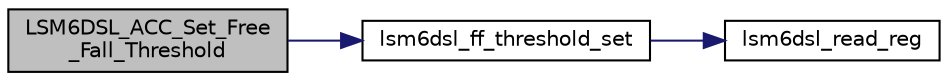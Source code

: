 digraph "LSM6DSL_ACC_Set_Free_Fall_Threshold"
{
 // LATEX_PDF_SIZE
  edge [fontname="Helvetica",fontsize="10",labelfontname="Helvetica",labelfontsize="10"];
  node [fontname="Helvetica",fontsize="10",shape=record];
  rankdir="LR";
  Node1 [label="LSM6DSL_ACC_Set_Free\l_Fall_Threshold",height=0.2,width=0.4,color="black", fillcolor="grey75", style="filled", fontcolor="black",tooltip="Set free fall threshold."];
  Node1 -> Node2 [color="midnightblue",fontsize="10",style="solid",fontname="Helvetica"];
  Node2 [label="lsm6dsl_ff_threshold_set",height=0.2,width=0.4,color="black", fillcolor="white", style="filled",URL="$group___l_s_m6_d_s_l__free__fall.html#gaabd90cea1fea79fefab696d42798f941",tooltip="Free fall threshold setting.[set]."];
  Node2 -> Node3 [color="midnightblue",fontsize="10",style="solid",fontname="Helvetica"];
  Node3 [label="lsm6dsl_read_reg",height=0.2,width=0.4,color="black", fillcolor="white", style="filled",URL="$group___l_s_m6_d_s_l__interfaces__functions.html#ga7ad5e0d379d6cc9a6a2dff69c6df5a50",tooltip="Read generic device register."];
}
